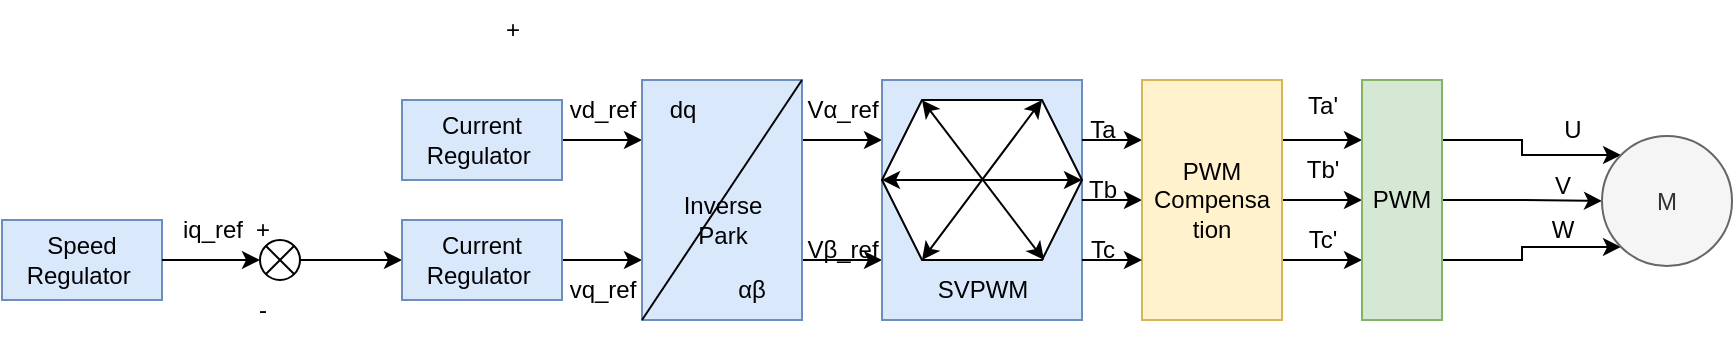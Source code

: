 <mxfile version="25.0.3">
  <diagram name="FOC 无感核心算法" id="3-nX8cObhvYd6T8ZdyRS">
    <mxGraphModel dx="954" dy="558" grid="1" gridSize="10" guides="1" tooltips="1" connect="1" arrows="1" fold="1" page="1" pageScale="1" pageWidth="1169" pageHeight="827" math="0" shadow="0">
      <root>
        <mxCell id="0" />
        <mxCell id="1" parent="0" />
        <mxCell id="nPId89hetOlhef9QkJUg-1" value="Speed&lt;div&gt;Regulator&amp;nbsp;&lt;/div&gt;" style="rounded=0;whiteSpace=wrap;html=1;fillColor=#dae8fc;strokeColor=#6c8ebf;" parent="1" vertex="1">
          <mxGeometry x="40" y="200" width="80" height="40" as="geometry" />
        </mxCell>
        <mxCell id="zeCSSIE1rZjSfiVyKvIU-3" style="edgeStyle=orthogonalEdgeStyle;rounded=0;orthogonalLoop=1;jettySize=auto;html=1;exitX=1;exitY=0.5;exitDx=0;exitDy=0;exitPerimeter=0;entryX=0;entryY=0.5;entryDx=0;entryDy=0;" parent="1" source="nPId89hetOlhef9QkJUg-2" target="zeCSSIE1rZjSfiVyKvIU-1" edge="1">
          <mxGeometry relative="1" as="geometry" />
        </mxCell>
        <mxCell id="nPId89hetOlhef9QkJUg-2" value="" style="verticalLabelPosition=bottom;verticalAlign=top;html=1;shape=mxgraph.flowchart.or;" parent="1" vertex="1">
          <mxGeometry x="169" y="210" width="20" height="20" as="geometry" />
        </mxCell>
        <mxCell id="nPId89hetOlhef9QkJUg-3" value="+" style="text;html=1;align=center;verticalAlign=middle;resizable=0;points=[];autosize=1;strokeColor=none;fillColor=none;" parent="1" vertex="1">
          <mxGeometry x="280" y="90" width="30" height="30" as="geometry" />
        </mxCell>
        <mxCell id="nPId89hetOlhef9QkJUg-4" value="+" style="text;html=1;align=center;verticalAlign=middle;resizable=0;points=[];autosize=1;strokeColor=none;fillColor=none;" parent="1" vertex="1">
          <mxGeometry x="155" y="190" width="30" height="30" as="geometry" />
        </mxCell>
        <mxCell id="nPId89hetOlhef9QkJUg-5" value="-" style="text;html=1;align=center;verticalAlign=middle;resizable=0;points=[];autosize=1;strokeColor=none;fillColor=none;" parent="1" vertex="1">
          <mxGeometry x="155" y="230" width="30" height="30" as="geometry" />
        </mxCell>
        <mxCell id="nPId89hetOlhef9QkJUg-6" style="edgeStyle=orthogonalEdgeStyle;rounded=0;orthogonalLoop=1;jettySize=auto;html=1;exitX=1;exitY=0.5;exitDx=0;exitDy=0;entryX=0;entryY=0.5;entryDx=0;entryDy=0;entryPerimeter=0;" parent="1" source="nPId89hetOlhef9QkJUg-1" target="nPId89hetOlhef9QkJUg-2" edge="1">
          <mxGeometry relative="1" as="geometry" />
        </mxCell>
        <mxCell id="nPId89hetOlhef9QkJUg-7" value="iq_ref" style="text;html=1;align=center;verticalAlign=middle;resizable=0;points=[];autosize=1;strokeColor=none;fillColor=none;" parent="1" vertex="1">
          <mxGeometry x="120" y="190" width="50" height="30" as="geometry" />
        </mxCell>
        <mxCell id="zeCSSIE1rZjSfiVyKvIU-5" style="edgeStyle=orthogonalEdgeStyle;rounded=0;orthogonalLoop=1;jettySize=auto;html=1;exitX=1;exitY=0.5;exitDx=0;exitDy=0;entryX=0;entryY=0.75;entryDx=0;entryDy=0;" parent="1" source="zeCSSIE1rZjSfiVyKvIU-1" target="zeCSSIE1rZjSfiVyKvIU-4" edge="1">
          <mxGeometry relative="1" as="geometry" />
        </mxCell>
        <mxCell id="zeCSSIE1rZjSfiVyKvIU-1" value="Current&lt;br&gt;&lt;div&gt;Regulator&amp;nbsp;&lt;/div&gt;" style="rounded=0;whiteSpace=wrap;html=1;fillColor=#dae8fc;strokeColor=#6c8ebf;" parent="1" vertex="1">
          <mxGeometry x="240" y="200" width="80" height="40" as="geometry" />
        </mxCell>
        <mxCell id="zeCSSIE1rZjSfiVyKvIU-6" style="edgeStyle=orthogonalEdgeStyle;rounded=0;orthogonalLoop=1;jettySize=auto;html=1;exitX=1;exitY=0.5;exitDx=0;exitDy=0;entryX=0;entryY=0.25;entryDx=0;entryDy=0;" parent="1" source="zeCSSIE1rZjSfiVyKvIU-2" target="zeCSSIE1rZjSfiVyKvIU-4" edge="1">
          <mxGeometry relative="1" as="geometry" />
        </mxCell>
        <mxCell id="zeCSSIE1rZjSfiVyKvIU-2" value="Current&lt;br&gt;&lt;div&gt;Regulator&amp;nbsp;&lt;/div&gt;" style="rounded=0;whiteSpace=wrap;html=1;fillColor=#dae8fc;strokeColor=#6c8ebf;" parent="1" vertex="1">
          <mxGeometry x="240" y="140" width="80" height="40" as="geometry" />
        </mxCell>
        <mxCell id="zeCSSIE1rZjSfiVyKvIU-26" style="edgeStyle=orthogonalEdgeStyle;rounded=0;orthogonalLoop=1;jettySize=auto;html=1;exitX=1;exitY=0.25;exitDx=0;exitDy=0;entryX=0;entryY=0.25;entryDx=0;entryDy=0;" parent="1" source="zeCSSIE1rZjSfiVyKvIU-4" target="zeCSSIE1rZjSfiVyKvIU-23" edge="1">
          <mxGeometry relative="1" as="geometry" />
        </mxCell>
        <mxCell id="zeCSSIE1rZjSfiVyKvIU-27" style="edgeStyle=orthogonalEdgeStyle;rounded=0;orthogonalLoop=1;jettySize=auto;html=1;exitX=1;exitY=0.75;exitDx=0;exitDy=0;" parent="1" source="zeCSSIE1rZjSfiVyKvIU-4" edge="1">
          <mxGeometry relative="1" as="geometry">
            <mxPoint x="480" y="220" as="targetPoint" />
          </mxGeometry>
        </mxCell>
        <mxCell id="zeCSSIE1rZjSfiVyKvIU-4" value="" style="rounded=0;whiteSpace=wrap;html=1;fillColor=#dae8fc;strokeColor=#6c8ebf;" parent="1" vertex="1">
          <mxGeometry x="360" y="130" width="80" height="120" as="geometry" />
        </mxCell>
        <mxCell id="zeCSSIE1rZjSfiVyKvIU-7" value="vq_ref" style="text;html=1;align=center;verticalAlign=middle;resizable=0;points=[];autosize=1;strokeColor=none;fillColor=none;" parent="1" vertex="1">
          <mxGeometry x="310" y="220" width="60" height="30" as="geometry" />
        </mxCell>
        <mxCell id="zeCSSIE1rZjSfiVyKvIU-8" value="vd_ref" style="text;html=1;align=center;verticalAlign=middle;resizable=0;points=[];autosize=1;strokeColor=none;fillColor=none;" parent="1" vertex="1">
          <mxGeometry x="310" y="130" width="60" height="30" as="geometry" />
        </mxCell>
        <mxCell id="zeCSSIE1rZjSfiVyKvIU-9" value="" style="endArrow=none;html=1;rounded=0;entryX=1;entryY=0;entryDx=0;entryDy=0;" parent="1" target="zeCSSIE1rZjSfiVyKvIU-4" edge="1">
          <mxGeometry width="50" height="50" relative="1" as="geometry">
            <mxPoint x="360" y="250" as="sourcePoint" />
            <mxPoint x="460" y="207.143" as="targetPoint" />
          </mxGeometry>
        </mxCell>
        <mxCell id="zeCSSIE1rZjSfiVyKvIU-10" value="dq" style="text;html=1;align=center;verticalAlign=middle;resizable=0;points=[];autosize=1;strokeColor=none;fillColor=none;" parent="1" vertex="1">
          <mxGeometry x="360" y="130" width="40" height="30" as="geometry" />
        </mxCell>
        <mxCell id="zeCSSIE1rZjSfiVyKvIU-13" value="αβ" style="text;strokeColor=none;align=center;fillColor=none;html=1;verticalAlign=middle;whiteSpace=wrap;rounded=0;" parent="1" vertex="1">
          <mxGeometry x="400" y="220" width="30" height="30" as="geometry" />
        </mxCell>
        <mxCell id="zeCSSIE1rZjSfiVyKvIU-14" value="Inverse&lt;div&gt;Park&lt;/div&gt;" style="text;html=1;align=center;verticalAlign=middle;resizable=0;points=[];autosize=1;strokeColor=none;fillColor=none;" parent="1" vertex="1">
          <mxGeometry x="370" y="180" width="60" height="40" as="geometry" />
        </mxCell>
        <mxCell id="zeCSSIE1rZjSfiVyKvIU-25" value="" style="group" parent="1" vertex="1" connectable="0">
          <mxGeometry x="480" y="130" width="100" height="120" as="geometry" />
        </mxCell>
        <mxCell id="zeCSSIE1rZjSfiVyKvIU-23" value="" style="rounded=0;whiteSpace=wrap;html=1;fillColor=#dae8fc;strokeColor=#6c8ebf;" parent="zeCSSIE1rZjSfiVyKvIU-25" vertex="1">
          <mxGeometry width="100" height="120" as="geometry" />
        </mxCell>
        <mxCell id="zeCSSIE1rZjSfiVyKvIU-21" value="" style="group" parent="zeCSSIE1rZjSfiVyKvIU-25" vertex="1" connectable="0">
          <mxGeometry y="10" width="100" height="80" as="geometry" />
        </mxCell>
        <mxCell id="zeCSSIE1rZjSfiVyKvIU-15" value="" style="shape=hexagon;perimeter=hexagonPerimeter2;whiteSpace=wrap;html=1;fixedSize=1;" parent="zeCSSIE1rZjSfiVyKvIU-21" vertex="1">
          <mxGeometry width="100" height="80" as="geometry" />
        </mxCell>
        <mxCell id="zeCSSIE1rZjSfiVyKvIU-16" value="" style="endArrow=classic;html=1;rounded=0;entryX=0.8;entryY=0;entryDx=0;entryDy=0;entryPerimeter=0;startArrow=classic;startFill=1;endFill=1;" parent="zeCSSIE1rZjSfiVyKvIU-21" target="zeCSSIE1rZjSfiVyKvIU-15" edge="1">
          <mxGeometry width="50" height="50" relative="1" as="geometry">
            <mxPoint x="20" y="80" as="sourcePoint" />
            <mxPoint x="70" y="30" as="targetPoint" />
          </mxGeometry>
        </mxCell>
        <mxCell id="zeCSSIE1rZjSfiVyKvIU-17" value="" style="endArrow=classic;html=1;rounded=0;entryX=0.81;entryY=1;entryDx=0;entryDy=0;entryPerimeter=0;endFill=1;startArrow=classic;startFill=1;" parent="zeCSSIE1rZjSfiVyKvIU-21" target="zeCSSIE1rZjSfiVyKvIU-15" edge="1">
          <mxGeometry width="50" height="50" relative="1" as="geometry">
            <mxPoint x="20" as="sourcePoint" />
            <mxPoint x="70" y="-50" as="targetPoint" />
          </mxGeometry>
        </mxCell>
        <mxCell id="zeCSSIE1rZjSfiVyKvIU-19" value="" style="endArrow=classic;html=1;rounded=0;entryX=1;entryY=0.5;entryDx=0;entryDy=0;endFill=1;startArrow=classic;startFill=1;" parent="zeCSSIE1rZjSfiVyKvIU-21" target="zeCSSIE1rZjSfiVyKvIU-15" edge="1">
          <mxGeometry width="50" height="50" relative="1" as="geometry">
            <mxPoint y="40" as="sourcePoint" />
            <mxPoint x="50" y="-10" as="targetPoint" />
          </mxGeometry>
        </mxCell>
        <mxCell id="zeCSSIE1rZjSfiVyKvIU-24" value="SVPWM" style="text;html=1;align=center;verticalAlign=middle;resizable=0;points=[];autosize=1;strokeColor=none;fillColor=none;" parent="zeCSSIE1rZjSfiVyKvIU-25" vertex="1">
          <mxGeometry x="15" y="90" width="70" height="30" as="geometry" />
        </mxCell>
        <mxCell id="zeCSSIE1rZjSfiVyKvIU-28" value="Vα_ref" style="text;html=1;align=center;verticalAlign=middle;resizable=0;points=[];autosize=1;strokeColor=none;fillColor=none;" parent="1" vertex="1">
          <mxGeometry x="430" y="130" width="60" height="30" as="geometry" />
        </mxCell>
        <mxCell id="zeCSSIE1rZjSfiVyKvIU-29" value="Vβ_ref" style="text;html=1;align=center;verticalAlign=middle;resizable=0;points=[];autosize=1;strokeColor=none;fillColor=none;" parent="1" vertex="1">
          <mxGeometry x="430" y="200" width="60" height="30" as="geometry" />
        </mxCell>
        <mxCell id="zeCSSIE1rZjSfiVyKvIU-34" style="edgeStyle=orthogonalEdgeStyle;rounded=0;orthogonalLoop=1;jettySize=auto;html=1;exitX=0;exitY=0.5;exitDx=0;exitDy=0;endArrow=none;endFill=0;startArrow=classic;startFill=1;" parent="1" source="zeCSSIE1rZjSfiVyKvIU-32" edge="1">
          <mxGeometry relative="1" as="geometry">
            <mxPoint x="580" y="190" as="targetPoint" />
          </mxGeometry>
        </mxCell>
        <mxCell id="zeCSSIE1rZjSfiVyKvIU-35" style="edgeStyle=orthogonalEdgeStyle;rounded=0;orthogonalLoop=1;jettySize=auto;html=1;exitX=0;exitY=0.25;exitDx=0;exitDy=0;endArrow=none;endFill=0;startArrow=classic;startFill=1;" parent="1" source="zeCSSIE1rZjSfiVyKvIU-32" edge="1">
          <mxGeometry relative="1" as="geometry">
            <mxPoint x="580" y="160" as="targetPoint" />
          </mxGeometry>
        </mxCell>
        <mxCell id="DrrW1L28EIdIVbYCVkLP-1" style="edgeStyle=orthogonalEdgeStyle;rounded=0;orthogonalLoop=1;jettySize=auto;html=1;exitX=1;exitY=0.25;exitDx=0;exitDy=0;entryX=0;entryY=0.25;entryDx=0;entryDy=0;" edge="1" parent="1" source="zeCSSIE1rZjSfiVyKvIU-32" target="zeCSSIE1rZjSfiVyKvIU-40">
          <mxGeometry relative="1" as="geometry" />
        </mxCell>
        <mxCell id="DrrW1L28EIdIVbYCVkLP-2" style="edgeStyle=orthogonalEdgeStyle;rounded=0;orthogonalLoop=1;jettySize=auto;html=1;exitX=1;exitY=0.5;exitDx=0;exitDy=0;entryX=0;entryY=0.5;entryDx=0;entryDy=0;" edge="1" parent="1" source="zeCSSIE1rZjSfiVyKvIU-32" target="zeCSSIE1rZjSfiVyKvIU-40">
          <mxGeometry relative="1" as="geometry" />
        </mxCell>
        <mxCell id="DrrW1L28EIdIVbYCVkLP-3" style="edgeStyle=orthogonalEdgeStyle;rounded=0;orthogonalLoop=1;jettySize=auto;html=1;exitX=1;exitY=0.75;exitDx=0;exitDy=0;entryX=0;entryY=0.75;entryDx=0;entryDy=0;" edge="1" parent="1" source="zeCSSIE1rZjSfiVyKvIU-32" target="zeCSSIE1rZjSfiVyKvIU-40">
          <mxGeometry relative="1" as="geometry" />
        </mxCell>
        <mxCell id="zeCSSIE1rZjSfiVyKvIU-32" value="PWM&lt;div&gt;Compensa&lt;/div&gt;&lt;div&gt;tion&lt;/div&gt;" style="rounded=0;whiteSpace=wrap;html=1;fillColor=#fff2cc;strokeColor=#d6b656;" parent="1" vertex="1">
          <mxGeometry x="610" y="130" width="70" height="120" as="geometry" />
        </mxCell>
        <mxCell id="zeCSSIE1rZjSfiVyKvIU-33" style="edgeStyle=orthogonalEdgeStyle;rounded=0;orthogonalLoop=1;jettySize=auto;html=1;exitX=1;exitY=0.75;exitDx=0;exitDy=0;entryX=0;entryY=0.75;entryDx=0;entryDy=0;" parent="1" source="zeCSSIE1rZjSfiVyKvIU-23" target="zeCSSIE1rZjSfiVyKvIU-32" edge="1">
          <mxGeometry relative="1" as="geometry" />
        </mxCell>
        <mxCell id="zeCSSIE1rZjSfiVyKvIU-36" value="Ta" style="text;html=1;align=center;verticalAlign=middle;resizable=0;points=[];autosize=1;strokeColor=none;fillColor=none;" parent="1" vertex="1">
          <mxGeometry x="570" y="140" width="40" height="30" as="geometry" />
        </mxCell>
        <mxCell id="zeCSSIE1rZjSfiVyKvIU-37" value="Tb" style="text;html=1;align=center;verticalAlign=middle;resizable=0;points=[];autosize=1;strokeColor=none;fillColor=none;" parent="1" vertex="1">
          <mxGeometry x="570" y="170" width="40" height="30" as="geometry" />
        </mxCell>
        <mxCell id="zeCSSIE1rZjSfiVyKvIU-39" value="Tc" style="text;html=1;align=center;verticalAlign=middle;resizable=0;points=[];autosize=1;strokeColor=none;fillColor=none;" parent="1" vertex="1">
          <mxGeometry x="570" y="200" width="40" height="30" as="geometry" />
        </mxCell>
        <mxCell id="DrrW1L28EIdIVbYCVkLP-7" style="edgeStyle=orthogonalEdgeStyle;rounded=0;orthogonalLoop=1;jettySize=auto;html=1;exitX=1;exitY=0.25;exitDx=0;exitDy=0;entryX=0;entryY=0;entryDx=0;entryDy=0;" edge="1" parent="1" source="zeCSSIE1rZjSfiVyKvIU-40" target="zeCSSIE1rZjSfiVyKvIU-41">
          <mxGeometry relative="1" as="geometry" />
        </mxCell>
        <mxCell id="DrrW1L28EIdIVbYCVkLP-8" style="edgeStyle=orthogonalEdgeStyle;rounded=0;orthogonalLoop=1;jettySize=auto;html=1;exitX=1;exitY=0.5;exitDx=0;exitDy=0;entryX=0;entryY=0.5;entryDx=0;entryDy=0;" edge="1" parent="1" source="zeCSSIE1rZjSfiVyKvIU-40" target="zeCSSIE1rZjSfiVyKvIU-41">
          <mxGeometry relative="1" as="geometry" />
        </mxCell>
        <mxCell id="DrrW1L28EIdIVbYCVkLP-9" style="edgeStyle=orthogonalEdgeStyle;rounded=0;orthogonalLoop=1;jettySize=auto;html=1;exitX=1;exitY=0.75;exitDx=0;exitDy=0;entryX=0;entryY=1;entryDx=0;entryDy=0;" edge="1" parent="1" source="zeCSSIE1rZjSfiVyKvIU-40" target="zeCSSIE1rZjSfiVyKvIU-41">
          <mxGeometry relative="1" as="geometry" />
        </mxCell>
        <mxCell id="zeCSSIE1rZjSfiVyKvIU-40" value="PWM" style="rounded=0;whiteSpace=wrap;html=1;fillColor=#d5e8d4;strokeColor=#82b366;" parent="1" vertex="1">
          <mxGeometry x="720" y="130" width="40" height="120" as="geometry" />
        </mxCell>
        <mxCell id="zeCSSIE1rZjSfiVyKvIU-41" value="M" style="ellipse;whiteSpace=wrap;html=1;aspect=fixed;fillColor=#f5f5f5;fontColor=#333333;strokeColor=#666666;" parent="1" vertex="1">
          <mxGeometry x="840" y="158" width="65" height="65" as="geometry" />
        </mxCell>
        <mxCell id="DrrW1L28EIdIVbYCVkLP-4" value="Ta&#39;" style="text;html=1;align=center;verticalAlign=middle;resizable=0;points=[];autosize=1;strokeColor=none;fillColor=none;" vertex="1" parent="1">
          <mxGeometry x="680" y="128" width="40" height="30" as="geometry" />
        </mxCell>
        <mxCell id="DrrW1L28EIdIVbYCVkLP-5" value="Tb&#39;" style="text;html=1;align=center;verticalAlign=middle;resizable=0;points=[];autosize=1;strokeColor=none;fillColor=none;" vertex="1" parent="1">
          <mxGeometry x="680" y="160" width="40" height="30" as="geometry" />
        </mxCell>
        <mxCell id="DrrW1L28EIdIVbYCVkLP-6" value="Tc&#39;" style="text;html=1;align=center;verticalAlign=middle;resizable=0;points=[];autosize=1;strokeColor=none;fillColor=none;" vertex="1" parent="1">
          <mxGeometry x="680" y="195" width="40" height="30" as="geometry" />
        </mxCell>
        <mxCell id="DrrW1L28EIdIVbYCVkLP-10" value="U" style="text;html=1;align=center;verticalAlign=middle;resizable=0;points=[];autosize=1;strokeColor=none;fillColor=none;" vertex="1" parent="1">
          <mxGeometry x="810" y="140" width="30" height="30" as="geometry" />
        </mxCell>
        <mxCell id="DrrW1L28EIdIVbYCVkLP-11" value="V" style="text;html=1;align=center;verticalAlign=middle;resizable=0;points=[];autosize=1;strokeColor=none;fillColor=none;" vertex="1" parent="1">
          <mxGeometry x="805" y="168" width="30" height="30" as="geometry" />
        </mxCell>
        <mxCell id="DrrW1L28EIdIVbYCVkLP-12" value="W" style="text;html=1;align=center;verticalAlign=middle;resizable=0;points=[];autosize=1;strokeColor=none;fillColor=none;" vertex="1" parent="1">
          <mxGeometry x="805" y="190" width="30" height="30" as="geometry" />
        </mxCell>
      </root>
    </mxGraphModel>
  </diagram>
</mxfile>
